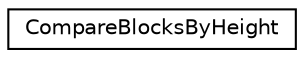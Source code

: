 digraph "Graphical Class Hierarchy"
{
 // LATEX_PDF_SIZE
  edge [fontname="Helvetica",fontsize="10",labelfontname="Helvetica",labelfontsize="10"];
  node [fontname="Helvetica",fontsize="10",shape=record];
  rankdir="LR";
  Node0 [label="CompareBlocksByHeight",height=0.2,width=0.4,color="black", fillcolor="white", style="filled",URL="$struct_compare_blocks_by_height.html",tooltip=" "];
}
